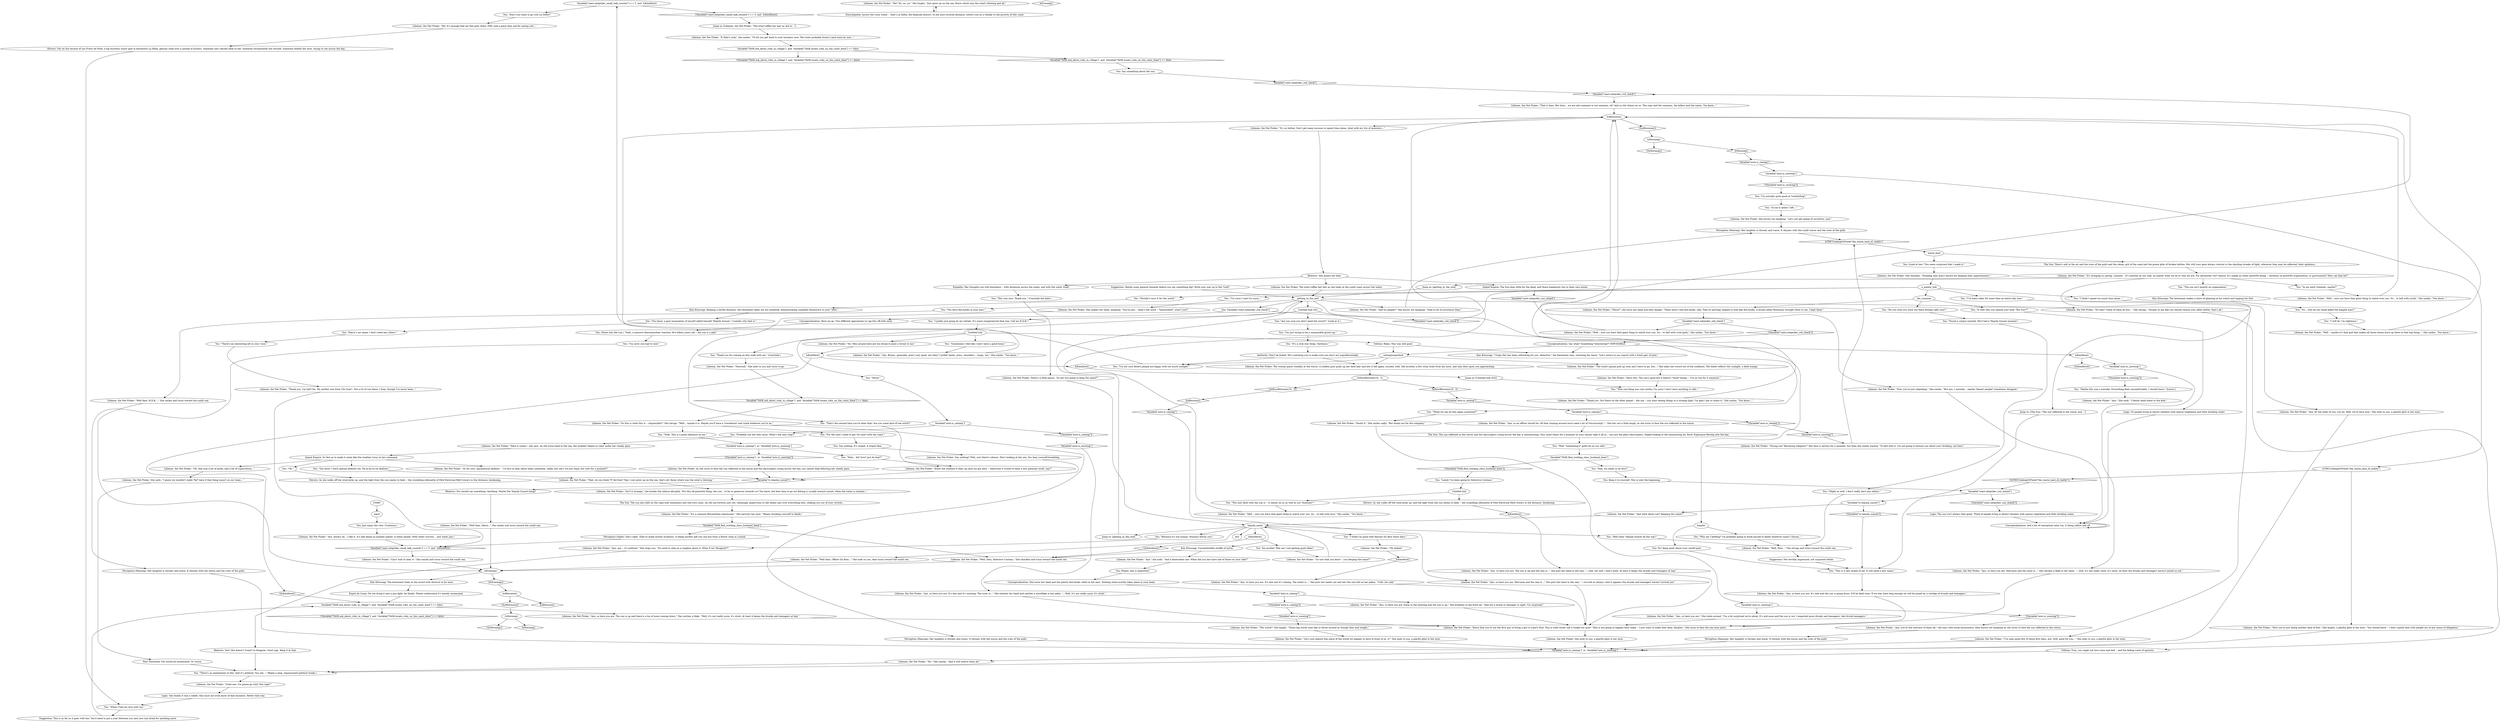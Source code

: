 # LANDS END / NETPICKER
# A dialogue featuring you, Kim, Lilienne the Netpicker, about the sun (if it's rising, setting or high in the sky) -- what the sun is, what means. THE SETTING SUN
# ==================================================
digraph G {
	  0 [label="START"];
	  1 [label="input"];
	  2 [label="Pain Threshold: You would be incinerated. Or worse."];
	  3 [label="Logic: She thinks it was a riddle. She must not even know of that business. Better that way."];
	  4 [label="Variable[\"TASK.ask_about_ruby_in_village\"]  and  Variable[\"TASK.locate_ruby_on_the_coast_done\"] == false"];
	  5 [label="Variable[\"TASK.ask_about_ruby_in_village\"]  and  Variable[\"TASK.locate_ruby_on_the_coast_done\"] == false", shape=diamond];
	  6 [label="!(Variable[\"TASK.ask_about_ruby_in_village\"]  and  Variable[\"TASK.locate_ruby_on_the_coast_done\"] == false)", shape=diamond];
	  7 [label="IsHourBetween(19,  2)"];
	  8 [label="IsHourBetween(19,  2)", shape=diamond];
	  9 [label="!(IsHourBetween(19,  2))", shape=diamond];
	  10 [label="Lilienne, the Net Picker: \"Aye, so here you are. It's late and it's snowing. The snow is...\" She extends her hand and catches a snowflake in her palm. \"...Well, it's not really snow, it's slush.\""];
	  11 [label="Lilienne, the Net Picker: \"I've seen quite few of those first days, aye. Still, good for you...\" She nods to you, a playful glint in her eyes."];
	  12 [label="Lilienne, the Net Picker: \"Ha! It's enough that my fish goes there. Fifty reál a piece they ask for spring cod...\""];
	  13 [label="Lilienne, the Net Picker: \"Aye.\" She nods. \"I better head home to the kids.\""];
	  14 [label="IsMorning()"];
	  15 [label="IsMorning()", shape=diamond];
	  16 [label="!(IsMorning())", shape=diamond];
	  17 [label="IsAfternoon()"];
	  18 [label="IsAfternoon()", shape=diamond];
	  19 [label="!(IsAfternoon())", shape=diamond];
	  20 [label="Rhetoric: She means her kids."];
	  21 [label="You: \"The only fault with the sun is -- it shines on us as well as our *enemies*.\""];
	  22 [label="You: \"Never.\""];
	  23 [label="Perception (Hearing): Her laughter is throaty and warm. It rhymes with the sunlit waves and the cries of the gulls."];
	  24 [label="The Sun: The sun also falls on the cape-side tenements and war-torn ruins. An old sea fortress juts out, seemingly impervious to the sheen cast over everything else, shaking you out of your reverie..."];
	  25 [label="Lilienne, the Net Picker: \"It's bringing us spring, summer... It's entirely on our side, no matter what we do or who we are. For absolutely *no* reason. It's unlike no other powerful being -- certainly no powerful organisation, or government? How can that be?\""];
	  26 [label="Jump to: [Lilienne, the Net Picker: \"The wind ruffles her hair as she lo...\"]"];
	  27 [label="Lilienne, the Net Picker: \"Thank you. I'm half Ubi. My mother was from Ubi Sunt?. Not a lot of sun there, I hear, though I've never been...\""];
	  28 [label="Inland Empire: So fast as to make it seem like the weather turns at her command."];
	  29 [label="Lilienne, the Net Picker: \"So now that you know -- you keeping the name?\""];
	  30 [label="Conceptualization: Say what? Something *interesting*? IMPOSSIBLE."];
	  31 [label="Lilienne, the Net Picker: \"Doubt it.\" She smiles sadly. \"But thank you for the company.\""];
	  32 [label="Lilienne, the Net Picker: As she turns to face the sun reflected in the waves and the skyscrapers rising across the bay, you cannot help following her steady gaze."];
	  33 [label="You: \"Is that why you named your boat 'The Sun'?\""];
	  34 [label="Logic: The sun isn't always that great. Think of people living in desert climates with sparse vegetation and little drinking water."];
	  35 [label="Volition: True, you ought not love ruins and hell -- and the fading scent of apricots."];
	  36 [label="Lilienne, the Net Picker: \"Well -- maybe it's that god that makes all those atoms burn up there in that big thing...\" She smiles. \"You know...\""];
	  37 [label="Lilienne, the Net Picker: \"Have this. The sun's good but it doesn't *stick* things -- I've no use for it anymore.\""];
	  38 [label="Lilienne, the Net Picker: \"Aye. Brains, generally, aren't very good, are they? I prefer backs, arms, shoulders -- lungs, too.\" She smiles. \"You know...\""];
	  39 [label="IsKimHere()"];
	  40 [label="IsKimHere()", shape=diamond];
	  41 [label="!(IsKimHere())", shape=diamond];
	  42 [label="You: \"Are you sure you don't need the sword?\" (Look at it.)"];
	  43 [label="IsMorning()"];
	  44 [label="IsMorning()", shape=diamond];
	  45 [label="!(IsMorning())", shape=diamond];
	  46 [label="You: \"Wouldn't miss it for the world.\""];
	  47 [label="waste_land"];
	  48 [label="Lilienne, the Net Picker: She chuckles. \"Drinking men aren't known for keeping their appointments.\""];
	  49 [label="You: \"You have fish-hooks in your ears.\""];
	  50 [label="tequila_name"];
	  51 [label="You: \"I think I'm good with Harrier Du Bois these days.\""];
	  52 [label="Rhetoric: You should say something. Anything. Maybe the Tequila Sunset thing?"];
	  53 [label="Suggestion: Not terribly impressed, not surprised either."];
	  54 [label="You: \"Think we can do this again sometime?\""];
	  55 [label="Esprit de Corps: Do not bring it into a gun fight, he thinks. Please understand it's merely ceremonial."];
	  56 [label="Lilienne, the Net Picker: \"Aye, so here you are. Mid-noon and the rain is...\" She puts her hand in the rain, \"...ice-cold as always. And it appears the drunks and teenagers haven't arrived yet.\""];
	  57 [label="Perception (Hearing): Her laughter is throaty and warm. It rhymes with the waves and the cries of the gulls."];
	  58 [label="Lilienne, the Net Picker: \"Let's just admire this piece of the world we happen to have in front of us, a?\" She nods to you, a playful glint in her eyes."];
	  59 [label="getting_to_the_end"];
	  60 [label="Lilienne, the Net Picker: Say nothing? Well, now there's silence. She's looking at the sea. You hear yourself breathing."];
	  61 [label="Lilienne, the Net Picker: \"Well -- now you have that giant thing to watch over you. So... to hell with youth.\" She smiles. \"You know...\""];
	  62 [label="You: \"Thank you for coming on this walk with me.\" (Conclude.)"];
	  63 [label="Lilienne, the Net Picker: \"Farewell.\" She nods to you and turns to go."];
	  64 [label="Lilienne, the Net Picker: \"Thank you. Out there on the other planet -- the sea -- you start seeing things in a strange light. I'm glad I got to share it.\" She smiles. \"You know...\""];
	  65 [label="Lilienne, the Net Picker: She shakes her head, laughing. \"You're just... what's the word -- *lamentable*, aren't you?\""];
	  66 [label="Lilienne, the Net Picker: \"Aye, by the looks of you, you do. Well, we're here now.\" She nods to you, a playful glint in her eyes."];
	  67 [label="a_mainly_hub"];
	  68 [label="Shivers: Out on the terrace of Les Fruits de Fond, a hip business lunch spot in downtown La Delta, glasses clink over a spread of oysters. Someone can't decide what to eat. Someone recommends the ceviche. Someone shields her eyes, trying to see across the bay..."];
	  69 [label="You: \"For the case I need to get *in tune* with the coast.\""];
	  70 [label="Rhetoric: See? She doesn't *want* to disagree. Good sign. Keep it at that."];
	  71 [label="Conceptualization: She turns her head and the plastic fish-hooks rattle in her ears. Nothing share-worthy takes place in your head."];
	  72 [label="Lilienne, the Net Picker: \"Know that you're not the first guy to bring a girl to Land's End. This is what locals call a *make-out spot*. That is not going to happen here today -- I just want to make that clear, dimples.\" She turns to face the sea once more."];
	  73 [label="You: \"Yeah. This is a good influence on me.\""];
	  74 [label="You: \"You know, I have special abilities too. Pa-ra-na-tu-ral abilities.\""];
	  75 [label="Lilienne, the Net Picker: \"Wait, do you think *I* did that? Nay, I just grew up on the sea, that's all. Know which way the wind is blowing.\""];
	  76 [label="You: \"The sun isn't exactly an organisation.\""];
	  77 [label="You: No! Keep quiet about your sordid past."];
	  78 [label="Lilienne, the Net Picker: \"Well, then...\" She shrugs and turns toward the sunlit sea."];
	  79 [label="Suggestion: Maybe some general remarks before you say something big? Work your way up to the *cool*."];
	  80 [label="You: \"There's an explanation to this. And it's political. You see...\" (Begin a long, impassioned political tirade.)"];
	  81 [label="Jump to: [getting_to_the_end]"];
	  82 [label="You: \"When I had my love with me.\""];
	  83 [label="Lilienne, the Net Picker: \"No. Men around here are too drunk to pose a threat to me.\""];
	  84 [label="You: \"I'm just trying to be a responsible grown-up.\""];
	  85 [label="You: \"I've been sober for more than an entire day now.\""];
	  86 [label="The Sun: There's salt in the air and the cries of the gulls and the skuas; grit of the sand and the green glint of broken bottles. But still your gaze always returns to the dazzling streaks of light, wherever they may be reflected, their opulence..."];
	  87 [label="Lilienne, the Net Picker: \"Aye, always do... I like it. It's like being on another planet. A water planet. With water worries... and water joys.\""];
	  88 [label="You: \"Found a corpse recently. He'd had a Tequila Sunset moment.\""];
	  89 [label="Lilienne, the Net Picker: \"Well, then, detective Costeau.\" She chuckles and turns toward the sunlit sea."];
	  90 [label="Untitled hub"];
	  91 [label="You: (Stare into the sun.) \"Yeah, a massive thermonuclear reaction, five billion years old -- the sun is a god.\""];
	  92 [label="Shivers: As she walks off the wind picks up, and the light from the sun seems to fade -- the crumbling silhouette of Feld Electrical R&D towers in the distance, beckoning."];
	  93 [label="Lilienne, the Net Picker: \"So this is what this is -- responsible?\" She shrugs. \"Well... maybe it is. Maybe you'll have a *revelation* and crack whatever you're on.\""];
	  94 [label="You: \"It's a rock star thing. Tardiness.\""];
	  95 [label="the_sunnnnn"];
	  96 [label="Conceptualization: And a bit of conceptual unity too, it being yellow and all..."];
	  97 [label="Lilienne, the Net Picker: She nods. \"I guess we wouldn't really *be* here if that thing wasn't on our team...\""];
	  98 [label="Variable[\"TASK.find_working_class_husband_done\"]"];
	  99 [label="Variable[\"TASK.find_working_class_husband_done\"]", shape=diamond];
	  100 [label="!(Variable[\"TASK.find_working_class_husband_done\"])", shape=diamond];
	  101 [label="You: \"Kim, we ready to do this?\""];
	  102 [label="Lilienne, the Net Picker: \"The wind's gonna pick up soon and I have to go, but...\" She takes her sword out of the scabbard. The blade reflects the sunlight, a dark orange."];
	  103 [label="IsAfternoon()"];
	  104 [label="IsAfternoon()", shape=diamond];
	  105 [label="!(IsAfternoon())", shape=diamond];
	  106 [label="Lilienne, the Net Picker: \"It's no bother. Don't get many excuses to spend time alone, what with my trio of monsters...\""];
	  107 [label="Perception (Hearing): Her laughter is throaty and warm. It rhymes with the waves and the cries of the gulls."];
	  108 [label="The Sun: The sun reflected in the waves and the skyscrapers rising across the bay is mesmerizing. Your mind clears for a moment as your senses take it all in -- not just the glass skyscrapers, fragile-looking in the shimmering air, River Esperance flowing into the bay..."];
	  109 [label="You: \"This is a new model of me. It will need a new name.\""];
	  110 [label="You: \"Because it's not human. Humans betray you.\""];
	  111 [label="You: \"In my early twenties, maybe?\""];
	  112 [label="You: \"Sometimes I feel like I don't have a good brain.\""];
	  113 [label="settingsunprehub"];
	  114 [label="Lilienne, the Net Picker: \"Me? No, no, no.\" She laughs. \"Just grew up on the sea. Know which way the wind's blowing and all.\""];
	  115 [label="Lilienne, the Net Picker: \"Knew the weather'd clear up once we got here -- otherwise it would've been a less pleasant stroll, nay?\""];
	  116 [label="Encyclopedia: Across the rusty water -- that's La Delta, the financial district. In the mist-covered distance, towers rise as a rebuke to the poverty of this coast."];
	  117 [label="You: \"This was nice. Thank you.\" (Conclude the date.)"];
	  118 [label="Lilienne, the Net Picker: \"And its people?\" She bursts out laughing. \"Glad to be of assistance then.\""];
	  119 [label="You: Say nothing. It's stupid. A stupid idea."];
	  120 [label="You: \"Oh.\""];
	  121 [label="Perception (Sight): She's right. They're made mostly of plastic. A cheap novelty gift you can buy from a flower shop or a kiosk."];
	  122 [label="Variable[\"coast.netpicker_red_check\"]"];
	  123 [label="Variable[\"coast.netpicker_red_check\"]", shape=diamond];
	  124 [label="!(Variable[\"coast.netpicker_red_check\"])", shape=diamond];
	  125 [label="Lilienne, the Net Picker: \"Well -- now you have that giant thing to watch over you. So... to hell with cruel gods.\" She smiles. \"You know...\""];
	  126 [label="Variable[\"auto.is_raining\"]"];
	  127 [label="Variable[\"auto.is_raining\"]", shape=diamond];
	  128 [label="!(Variable[\"auto.is_raining\"])", shape=diamond];
	  129 [label="You: \"Probably not but who cares. What's the next step?\""];
	  130 [label="Perception (Hearing): Her laughter is throaty and warm. It rhymes with the waves and the cries of the gulls."];
	  131 [label="You: \"That's the second time you've done that! Are you some kind of sea witch?\""];
	  132 [label="Lilienne, the Net Picker: \"As for your 'paranatural abilities' -- I'd love to hear about them sometime, really, but can't we just enjoy the view for a moment?\""];
	  133 [label="Lilienne, the Net Picker: \"Isn't it strange,\" she breaks the silence abruptly, \"For this all-powerful thing, the sun... to be so generous towards us? You know, the best time to go out fishing is usually toward sunset, when the water is warmer...\""];
	  134 [label="You: \"Well, *something's* gotta be on our side.\""];
	  135 [label="Jump to: [The Sun: \"The sun reflected in the waves and...\"]"];
	  136 [label="IsEvening()"];
	  137 [label="IsEvening()", shape=diamond];
	  138 [label="!(IsEvening())", shape=diamond];
	  139 [label="Kim Kitsuragi: The lieutenant looks at the sword with distrust in his eyes."];
	  140 [label="Jump to: [Untitled hub (02)]"];
	  141 [label="Variable[\"TASK.ask_about_ruby_in_village\"]  and  Variable[\"TASK.locate_ruby_on_the_coast_done\"] == false"];
	  142 [label="Variable[\"TASK.ask_about_ruby_in_village\"]  and  Variable[\"TASK.locate_ruby_on_the_coast_done\"] == false", shape=diamond];
	  143 [label="!(Variable[\"TASK.ask_about_ruby_in_village\"]  and  Variable[\"TASK.locate_ruby_on_the_coast_done\"] == false)", shape=diamond];
	  144 [label="Lilienne, the Net Picker: \"Aye, so here you are. The sun is up and there's a ton of snow coming down.\" She catches a flake. \"Well, it's not really snow, it's slush. At least it keeps the drunks and teenagers at bay.\""];
	  145 [label="Lilienne, the Net Picker: \"The world?\" She laughs. \"Those big words men like to throw around as though they had weight.\""];
	  146 [label="Kim Kitsuragi: Keeping a tactful distance, the lieutenant takes out his notebook, demonstrating complete disinterest in your \"date.\""];
	  147 [label="You: Keep it to yourself. This is only the beginning."];
	  148 [label="You: (Look at her) \"You seem surprised that I made it.\""];
	  149 [label="You: \"I'm not sure desert people are happy with too much sunlight.\""];
	  150 [label="Lilienne, the Net Picker: \"These?\" she turns her head and they dangle. \"These aren't real fish-hooks, silly. They're earrings shaped to look like fish-hooks. A drunk called Rosemary brought them to me. I kept them.\""];
	  151 [label="Lilienne, the Net Picker: \"Well then, H.D.B....\" She smiles and turns toward the sunlit sea."];
	  152 [label="Untitled hub"];
	  153 [label="You: Please, this is important!"];
	  154 [label="IsKimHere()"];
	  155 [label="IsKimHere()", shape=diamond];
	  156 [label="!(IsKimHere())", shape=diamond];
	  157 [label="Variable[\"auto.is_snowing\"]"];
	  158 [label="Variable[\"auto.is_snowing\"]", shape=diamond];
	  159 [label="!(Variable[\"auto.is_snowing\"])", shape=diamond];
	  160 [label="Lilienne, the Net Picker: \"Aye, so here you are. Mid-noon and the snow is...\" She catches a flake in her hand. \"...well, it's not really snow, it's slush. At least the drunks and teenagers haven't joined us yet.\""];
	  161 [label="Lilienne, the Net Picker: \"Drying out? Becoming religious?\" Her face is serious for a moment, but then she smiles warmly. \"To hell with it. I'm not going to lecture you about your drinking, not here.\""];
	  162 [label="Lilienne, the Net Picker: \"Here it comes,\" she says. As she turns back to the sea, the weather begins to clear under her steady gaze."];
	  163 [label="Lilienne, the Net Picker: \"No.\" She smirks. \"And it will outlive them all.\""];
	  164 [label="Kim Kitsuragi: The lieutenant makes a show of glancing at his watch and tapping his foot."];
	  165 [label="Lilienne, the Net Picker: \"Can't wait to hear it.\" She smirks and turns toward the sunlit sea."];
	  166 [label="Lilienne, the Net Picker: \"Aye, so here you are. It's late and the sun is going down. It'll be dark soon. If we stay here long enough we will be joined by a cortège of drunks and teenagers.\""];
	  167 [label="Lilienne, the Net Picker: \"Aye, you're the starriest of them all,\" she says with mock seriousness, then bursts out laughing as she turns to face the sun reflected in the waves."];
	  168 [label="Authority: Don't be fooled. He's watching you to make sure you don't act unprofessionally."];
	  169 [label="You: \"You know, a past incarnation of myself called himself 'Tequila Sunset.' I wonder why that is.\""];
	  170 [label="You: \"Who am I kidding? I'm probably going to drink myself to death whatever name I choose...\""];
	  171 [label="Lilienne, the Net Picker: \"Well then, Officer Du Bois...\" She nods to you, then turns toward the sunlit sea."];
	  172 [label="Lilienne, the Net Picker: \"Oh indeed.\""];
	  173 [label="Shivers: As she walks off the wind picks up, and the light from the sun seems to fade -- the crumbling silhouette of Feld Electrical R&D towers in the distance, beckoning."];
	  174 [label="You: Say something about the sun."];
	  175 [label="You: Variable[\"coast.netpicker_red_check\"]"];
	  176 [label="Variable[\"coast.netpicker_red_check\"]", shape=diamond];
	  177 [label="!(Variable[\"coast.netpicker_red_check\"])", shape=diamond];
	  178 [label="Conceptualization: Here we go. Two different approaches to cap this off with style."];
	  179 [label="Lilienne, the Net Picker: \"That it does. But then... we are also enemies to our enemies, eh? And so she shines on us. The cops and the commies, the killers and the saints. You know...\""];
	  180 [label="Lilienne, the Net Picker: \"Well -- now you have that giant thing to watch over you. So... to hell with love.\" She smiles. \"You know...\""];
	  181 [label="Suggestion: This is as far as it goes with her. You'd need to put a year between you and your last drink for anything more."];
	  182 [label="Variable[\"auto.is_snowing\"]"];
	  183 [label="Variable[\"auto.is_snowing\"]", shape=diamond];
	  184 [label="!(Variable[\"auto.is_snowing\"])", shape=diamond];
	  185 [label="Lilienne, the Net Picker: \"Aye, so here you are.\" She looks around. \"I'm a bit surprised we're alone. It's mid-noon and the sun is out. I expected more drunks and teenagers. And drunk teenagers.\""];
	  186 [label="You: \"Maybe this was a mistake. Everything feels uncomfortable. I should leave.\" [Leave.]"];
	  187 [label="Lilienne, the Net Picker: The woman gazes steadily at the waves. A sudden gust picks up her dark hair and lets it fall again, tussled, wild. She brushes a few stray locks from her eyes, and only then spots you approaching."];
	  188 [label="You: Just enjoy the view. (Continue.)"];
	  189 [label="You: \"Do you wish you were out there fishing right now?\""];
	  190 [label="tequila!"];
	  191 [label="Lilienne, the Net Picker: \"Well then, Harry...\" She smiles and turns toward the sunlit sea."];
	  192 [label="You: \"There's an interesting lilt in your voice.\""];
	  193 [label="Lilienne, the Net Picker: \"Do they? Some of them do but...\" She shrugs. \"Sounds to me like you should choose your allies better, that's all.\""];
	  194 [label="Lilienne, the Net Picker: \"Aye, aye -- it's political.\" She stops you. \"No need to step on a soapbox about it. What if we *disagree*?\""];
	  195 [label="Lilienne, the Net Picker: \"Good one. I'm gonna go with *the rope*.\""];
	  196 [label="You: \"I still do. I'm righteous.\""];
	  197 [label="Volition: Relax. This was still good."];
	  198 [label="Variable[\"auto.is_raining\"]"];
	  199 [label="Variable[\"auto.is_raining\"]", shape=diamond];
	  200 [label="!(Variable[\"auto.is_raining\"])", shape=diamond];
	  201 [label="Lilienne, the Net Picker: \"Aye, so here you are. Early in the morning and the sun is up.\" She breathes in the fresh air. \"And not a drunk or teenager in sight. I'm surprised.\""];
	  202 [label="You: \"I'm actually quite good at *scheduling*.\""];
	  203 [label="You: \"I'm sorry I said I'm sorry...\""];
	  204 [label="Empathy: Her thoughts are still elsewhere -- with distances across the water, and with the water itself."];
	  205 [label="Lilienne, the Net Picker: She nods to you, a playful glint in her eyes."];
	  206 [label="Variable[\"coast.netpicker_sun_inland\"]"];
	  207 [label="Variable[\"coast.netpicker_sun_inland\"]", shape=diamond];
	  208 [label="!(Variable[\"coast.netpicker_sun_inland\"])", shape=diamond];
	  209 [label="Variable[\"tc.tequila_sunset\"]"];
	  210 [label="Variable[\"tc.tequila_sunset\"]", shape=diamond];
	  211 [label="!(Variable[\"tc.tequila_sunset\"])", shape=diamond];
	  212 [label="Lilienne, the Net Picker: \"And what about you? Keeping the name?\""];
	  213 [label="You: \"Might as well. I don't really have any others.\""];
	  214 [label="Kim Kitsuragi: Uncomfortable shuffle of nylon."];
	  215 [label="Lilienne, the Net Picker: \"Aye, so here you are. It's late and it's raining. The water is...\" She puts her hands out and lets the rain fall on her palms. \"Cold. Ice cold.\""];
	  216 [label="Variable[\"auto.is_raining\"]"];
	  217 [label="Variable[\"auto.is_raining\"]", shape=diamond];
	  218 [label="!(Variable[\"auto.is_raining\"])", shape=diamond];
	  219 [label="Lilienne, the Net Picker: \"Aye, so an officer should be. All that running around must need a lot of *structuring*...\" She lets out a little laugh, as she turns to face the sun reflected in the waves."];
	  220 [label="You: \"If you'd rather I left...\""];
	  221 [label="Inland Empire: The Sun does little for the dead, and those hopelessly lost in their own minds."];
	  222 [label="Lilienne, the Net Picker: \"It's a common Revacholian expression.\" She narrows her eyes. \"Means drinking yourself to death.\""];
	  223 [label="You: \"Harry's my name. I don't need any others.\""];
	  224 [label="Jump to: [getting_to_the_end]"];
	  225 [label="You: \"So... who do you think killed the hanged man?\""];
	  226 [label="Untitled hub (02)"];
	  227 [label="You: \"That sun thing was very pretty, I'm sorry I don't have anything to add...\""];
	  228 [label="Kim Kitsuragi: \"I hope this has been refreshing for you, detective,\" the lieutenant says, watching her leave. \"Let's return to our search with a fresh pair of eyes.\""];
	  229 [label="Lilienne, the Net Picker: \"Aye, so here you are. The sun is up and the rain is...\" she puts her hand in the rain, \"...cold. Ice cold. I don't mind. At least it keeps the drunks and teenagers at bay.\""];
	  230 [label="Variable[\"auto.is_snowing\"]"];
	  231 [label="Variable[\"auto.is_snowing\"]", shape=diamond];
	  232 [label="!(Variable[\"auto.is_snowing\"])", shape=diamond];
	  233 [label="IsTHCCookingOrFixed(\"the_waste_land_of_reality\")"];
	  234 [label="IsTHCCookingOrFixed(\"the_waste_land_of_reality\")", shape=diamond];
	  235 [label="!(IsTHCCookingOrFixed(\"the_waste_land_of_reality\"))", shape=diamond];
	  236 [label="Lilienne, the Net Picker: \"Now you're just being another kind of fool.\" She laughs, a playful glint in her eyes. \"You should know -- I don't spend time with people out of any sense of obligation.\""];
	  237 [label="Lilienne, the Net Picker: She bursts out laughing. \"Let's not get ahead of ourselves, now.\""];
	  238 [label="Variable[\"auto.is_raining\"]  or  Variable[\"auto.is_snowing\"]"];
	  239 [label="Variable[\"auto.is_raining\"]  or  Variable[\"auto.is_snowing\"]", shape=diamond];
	  240 [label="!(Variable[\"auto.is_raining\"]  or  Variable[\"auto.is_snowing\"])", shape=diamond];
	  241 [label="You: \"Wait... did *you* just do that?\""];
	  242 [label="Lilienne, the Net Picker: \"Oh, that was a bit of pride, and a bit of superstition...\""];
	  243 [label="Logic: Or people living in desert climates with sparse vegetation and little drinking water."];
	  244 [label="Lilienne, the Net Picker: \"Now you're just nitpicking.\" She smiles. \"But aye, I concede -- maybe *desert people* sometimes disagree.\""];
	  245 [label="Variable[\"coast.netpicker_small_talk_counter\"] == 3  and  IsKimHere()"];
	  246 [label="Variable[\"coast.netpicker_small_talk_counter\"] == 3  and  IsKimHere()", shape=diamond];
	  247 [label="!(Variable[\"coast.netpicker_small_talk_counter\"] == 3  and  IsKimHere())", shape=diamond];
	  248 [label="You: \"Don't you want to go visit La Delta?\""];
	  249 [label="You: \"I prefer just going by my initials. It's more conspiratorial that way. Call me H.D.B.!\""];
	  250 [label="You: \"Hell yeah! Tequila Sunset all the way!\""];
	  251 [label="IsKimHere()"];
	  252 [label="IsKimHere()", shape=diamond];
	  253 [label="!(IsKimHere())", shape=diamond];
	  254 [label="You: Too morbid. Why am I not getting good ideas?"];
	  255 [label="Lilienne, the Net Picker: \"Aye,\" she nods. \"And a benevolent one. When did you last have one of those on your side?\""];
	  256 [label="You: \"I'm sorry you had to wait.\""];
	  257 [label="You: \"I think I spend too much time alone...\""];
	  258 [label="Lilienne, the Net Picker: The wind ruffles her hair as she looks at the sunlit coast across the water."];
	  259 [label="Lilienne, the Net Picker: \"It didn't suck,\" she smiles. \"I'll let you get back to your business now. The twins probably found a land mine by now...\""];
	  260 [label="Lilienne, the Net Picker: There's a little pause. \"So are you going to keep the name?\""];
	  261 [label="You: \"Lately I've been going by Detective Costeau.\""];
	  0 -> 1
	  1 -> 188
	  2 -> 80
	  3 -> 82
	  4 -> 5
	  4 -> 6
	  5 -> 174
	  7 -> 8
	  7 -> 9
	  8 -> 127
	  9 -> 104
	  10 -> 72
	  11 -> 239
	  12 -> 68
	  14 -> 16
	  14 -> 15
	  17 -> 18
	  17 -> 19
	  19 -> 14
	  20 -> 258
	  20 -> 204
	  20 -> 221
	  21 -> 180
	  22 -> 126
	  23 -> 234
	  24 -> 222
	  25 -> 81
	  25 -> 76
	  25 -> 111
	  25 -> 135
	  26 -> 259
	  27 -> 246
	  28 -> 120
	  28 -> 242
	  28 -> 132
	  28 -> 74
	  29 -> 50
	  30 -> 113
	  30 -> 154
	  30 -> 228
	  31 -> 182
	  32 -> 210
	  33 -> 243
	  34 -> 96
	  35 -> 80
	  36 -> 103
	  37 -> 227
	  38 -> 103
	  39 -> 40
	  39 -> 41
	  40 -> 140
	  41 -> 141
	  42 -> 84
	  43 -> 44
	  43 -> 45
	  44 -> 199
	  46 -> 146
	  47 -> 148
	  47 -> 86
	  48 -> 67
	  49 -> 151
	  50 -> 224
	  50 -> 262
	  50 -> 171
	  50 -> 110
	  50 -> 51
	  50 -> 214
	  50 -> 250
	  50 -> 251
	  51 -> 172
	  52 -> 191
	  53 -> 109
	  54 -> 31
	  55 -> 141
	  56 -> 72
	  57 -> 239
	  58 -> 239
	  59 -> 193
	  59 -> 226
	  59 -> 175
	  59 -> 49
	  59 -> 118
	  59 -> 249
	  59 -> 190
	  60 -> 210
	  61 -> 103
	  62 -> 63
	  63 -> 142
	  64 -> 103
	  65 -> 131
	  66 -> 239
	  67 -> 257
	  67 -> 203
	  67 -> 46
	  67 -> 85
	  67 -> 95
	  68 -> 82
	  69 -> 119
	  70 -> 80
	  71 -> 198
	  72 -> 205
	  73 -> 238
	  74 -> 75
	  75 -> 133
	  76 -> 164
	  77 -> 109
	  78 -> 53
	  79 -> 59
	  80 -> 195
	  81 -> 59
	  82 -> 181
	  83 -> 39
	  84 -> 94
	  85 -> 11
	  86 -> 25
	  87 -> 246
	  88 -> 213
	  89 -> 136
	  90 -> 92
	  90 -> 21
	  91 -> 256
	  92 -> 155
	  93 -> 73
	  93 -> 130
	  93 -> 69
	  94 -> 168
	  95 -> 33
	  95 -> 189
	  95 -> 150
	  96 -> 96
	  97 -> 2
	  98 -> 100
	  98 -> 101
	  99 -> 89
	  99 -> 121
	  100 -> 261
	  101 -> 147
	  102 -> 37
	  103 -> 105
	  103 -> 106
	  104 -> 217
	  105 -> 43
	  106 -> 20
	  107 -> 239
	  108 -> 134
	  109 -> 166
	  110 -> 194
	  111 -> 61
	  112 -> 38
	  113 -> 187
	  113 -> 149
	  113 -> 102
	  114 -> 116
	  115 -> 210
	  116 -> 114
	  117 -> 260
	  118 -> 23
	  119 -> 60
	  120 -> 173
	  121 -> 246
	  122 -> 124
	  122 -> 125
	  123 -> 179
	  124 -> 30
	  125 -> 103
	  126 -> 128
	  126 -> 129
	  127 -> 216
	  128 -> 183
	  129 -> 162
	  130 -> 239
	  131 -> 115
	  132 -> 210
	  133 -> 24
	  134 -> 98
	  135 -> 109
	  136 -> 138
	  136 -> 139
	  138 -> 17
	  139 -> 55
	  140 -> 227
	  141 -> 144
	  141 -> 143
	  142 -> 93
	  144 -> 72
	  145 -> 58
	  146 -> 169
	  147 -> 206
	  148 -> 48
	  149 -> 245
	  150 -> 122
	  151 -> 136
	  152 -> 112
	  152 -> 83
	  152 -> 197
	  152 -> 22
	  153 -> 71
	  154 -> 156
	  154 -> 157
	  155 -> 229
	  157 -> 160
	  157 -> 159
	  158 -> 161
	  159 -> 186
	  160 -> 72
	  161 -> 234
	  162 -> 28
	  163 -> 80
	  164 -> 225
	  165 -> 136
	  166 -> 72
	  167 -> 57
	  168 -> 187
	  168 -> 149
	  169 -> 223
	  170 -> 78
	  171 -> 136
	  172 -> 252
	  174 -> 176
	  175 -> 177
	  175 -> 178
	  176 -> 123
	  177 -> 123
	  178 -> 91
	  179 -> 103
	  180 -> 103
	  181 -> 141
	  182 -> 184
	  182 -> 185
	  183 -> 10
	  184 -> 167
	  185 -> 72
	  186 -> 13
	  187 -> 7
	  188 -> 87
	  189 -> 88
	  190 -> 170
	  190 -> 77
	  191 -> 136
	  192 -> 27
	  193 -> 35
	  194 -> 70
	  195 -> 3
	  196 -> 36
	  197 -> 113
	  197 -> 228
	  198 -> 200
	  198 -> 201
	  199 -> 230
	  200 -> 231
	  201 -> 72
	  202 -> 220
	  203 -> 65
	  204 -> 117
	  205 -> 239
	  206 -> 208
	  206 -> 209
	  207 -> 244
	  208 -> 34
	  209 -> 211
	  209 -> 212
	  210 -> 52
	  211 -> 109
	  212 -> 50
	  213 -> 78
	  214 -> 89
	  214 -> 255
	  215 -> 72
	  216 -> 218
	  216 -> 219
	  217 -> 56
	  218 -> 158
	  219 -> 108
	  220 -> 237
	  221 -> 207
	  222 -> 99
	  223 -> 192
	  224 -> 59
	  225 -> 196
	  226 -> 62
	  226 -> 42
	  226 -> 54
	  227 -> 64
	  229 -> 72
	  230 -> 232
	  230 -> 233
	  231 -> 145
	  232 -> 202
	  233 -> 235
	  233 -> 236
	  234 -> 47
	  235 -> 206
	  236 -> 239
	  237 -> 23
	  238 -> 240
	  238 -> 241
	  239 -> 163
	  240 -> 32
	  241 -> 115
	  242 -> 97
	  243 -> 96
	  244 -> 96
	  245 -> 248
	  245 -> 247
	  246 -> 165
	  247 -> 26
	  248 -> 12
	  249 -> 152
	  250 -> 78
	  251 -> 253
	  251 -> 254
	  252 -> 215
	  253 -> 89
	  254 -> 29
	  255 -> 153
	  256 -> 107
	  257 -> 66
	  258 -> 59
	  259 -> 4
	  260 -> 50
	  261 -> 90
}

